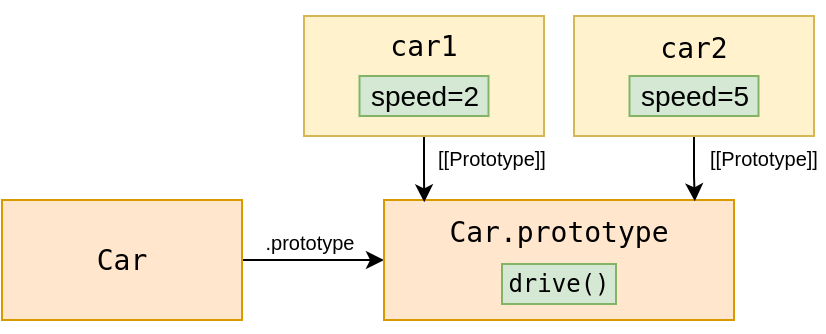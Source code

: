 <mxfile version="17.2.5" type="device"><diagram id="jGNeRFMZA5kTDjP2Fext" name="Page-1"><mxGraphModel dx="1077" dy="365" grid="0" gridSize="10" guides="1" tooltips="1" connect="1" arrows="1" fold="1" page="0" pageScale="1" pageWidth="470" pageHeight="400" math="0" shadow="0"><root><mxCell id="0"/><mxCell id="1" parent="0"/><mxCell id="JHYcT0d8X0gsW7_6wAJY-8" style="edgeStyle=orthogonalEdgeStyle;rounded=0;orthogonalLoop=1;jettySize=auto;html=1;fontSize=14;" edge="1" parent="1" source="JHYcT0d8X0gsW7_6wAJY-1" target="JHYcT0d8X0gsW7_6wAJY-2"><mxGeometry relative="1" as="geometry"/></mxCell><mxCell id="JHYcT0d8X0gsW7_6wAJY-1" value="&lt;pre style=&quot;font-size: 14px&quot;&gt;Car&lt;/pre&gt;" style="rounded=0;whiteSpace=wrap;html=1;fillColor=#ffe6cc;strokeColor=#d79b00;" vertex="1" parent="1"><mxGeometry x="-22" y="361" width="120" height="60" as="geometry"/></mxCell><mxCell id="JHYcT0d8X0gsW7_6wAJY-2" value="&lt;pre style=&quot;font-size: 14px&quot;&gt;Car.prototype&lt;/pre&gt;&lt;div&gt;&lt;br&gt;&lt;/div&gt;&lt;div style=&quot;font-size: 1px&quot;&gt;&lt;br&gt;&lt;/div&gt;&lt;div style=&quot;font-size: 1px&quot;&gt;&lt;br&gt;&lt;/div&gt;&lt;div style=&quot;font-size: 1px&quot;&gt;&lt;br&gt;&lt;/div&gt;&lt;div style=&quot;font-size: 1px&quot;&gt;&lt;br&gt;&lt;/div&gt;&lt;div style=&quot;font-size: 1px&quot;&gt;&lt;br&gt;&lt;/div&gt;&lt;div style=&quot;font-size: 1px&quot;&gt;&lt;br&gt;&lt;/div&gt;&lt;div style=&quot;font-size: 1px&quot;&gt;&lt;br&gt;&lt;/div&gt;&lt;div style=&quot;font-size: 1px&quot;&gt;&lt;br&gt;&lt;/div&gt;&lt;div style=&quot;font-size: 1px&quot;&gt;&lt;br&gt;&lt;/div&gt;&lt;div style=&quot;font-size: 1px&quot;&gt;&lt;br&gt;&lt;/div&gt;&lt;div style=&quot;font-size: 1px&quot;&gt;&lt;br&gt;&lt;/div&gt;" style="rounded=0;whiteSpace=wrap;html=1;fillColor=#ffe6cc;strokeColor=#d79b00;" vertex="1" parent="1"><mxGeometry x="169" y="361" width="175" height="60" as="geometry"/></mxCell><mxCell id="JHYcT0d8X0gsW7_6wAJY-6" style="edgeStyle=orthogonalEdgeStyle;rounded=0;orthogonalLoop=1;jettySize=auto;html=1;entryX=0.115;entryY=0.019;entryDx=0;entryDy=0;entryPerimeter=0;fontSize=14;" edge="1" parent="1" source="JHYcT0d8X0gsW7_6wAJY-3" target="JHYcT0d8X0gsW7_6wAJY-2"><mxGeometry relative="1" as="geometry"/></mxCell><mxCell id="JHYcT0d8X0gsW7_6wAJY-3" value="&lt;pre style=&quot;font-size: 14px&quot;&gt;&lt;font style=&quot;font-size: 14px&quot;&gt;car1&lt;/font&gt;&lt;/pre&gt;&lt;div style=&quot;font-size: 14px&quot;&gt;&lt;font style=&quot;font-size: 14px&quot;&gt;&lt;br&gt;&lt;/font&gt;&lt;/div&gt;&lt;div&gt;&lt;br&gt;&lt;/div&gt;" style="rounded=0;whiteSpace=wrap;html=1;fillColor=#fff2cc;strokeColor=#d6b656;" vertex="1" parent="1"><mxGeometry x="129" y="269" width="120" height="60" as="geometry"/></mxCell><mxCell id="JHYcT0d8X0gsW7_6wAJY-7" style="edgeStyle=orthogonalEdgeStyle;rounded=0;orthogonalLoop=1;jettySize=auto;html=1;entryX=0.888;entryY=0.011;entryDx=0;entryDy=0;entryPerimeter=0;fontSize=14;" edge="1" parent="1" source="JHYcT0d8X0gsW7_6wAJY-4" target="JHYcT0d8X0gsW7_6wAJY-2"><mxGeometry relative="1" as="geometry"/></mxCell><mxCell id="JHYcT0d8X0gsW7_6wAJY-4" value="&lt;pre style=&quot;font-size: 14px&quot;&gt;car2&lt;/pre&gt;&lt;div&gt;&lt;br&gt;&lt;/div&gt;&lt;div&gt;&lt;br&gt;&lt;/div&gt;" style="rounded=0;whiteSpace=wrap;html=1;fillColor=#fff2cc;strokeColor=#d6b656;" vertex="1" parent="1"><mxGeometry x="264" y="269" width="120" height="60" as="geometry"/></mxCell><mxCell id="JHYcT0d8X0gsW7_6wAJY-9" value="&lt;pre style=&quot;font-size: 12px&quot;&gt;&lt;font style=&quot;font-size: 12px&quot;&gt;drive()&lt;/font&gt;&lt;/pre&gt;" style="rounded=0;whiteSpace=wrap;html=1;fontSize=14;fillColor=#d5e8d4;strokeColor=#82b366;" vertex="1" parent="1"><mxGeometry x="228" y="393" width="57" height="20" as="geometry"/></mxCell><mxCell id="JHYcT0d8X0gsW7_6wAJY-10" value="speed=2" style="rounded=0;whiteSpace=wrap;html=1;fontSize=14;fillColor=#d5e8d4;strokeColor=#82b366;" vertex="1" parent="1"><mxGeometry x="156.75" y="299" width="64.5" height="20" as="geometry"/></mxCell><mxCell id="JHYcT0d8X0gsW7_6wAJY-12" value="speed=5" style="rounded=0;whiteSpace=wrap;html=1;fontSize=14;fillColor=#d5e8d4;strokeColor=#82b366;" vertex="1" parent="1"><mxGeometry x="291.75" y="299" width="64.5" height="20" as="geometry"/></mxCell><mxCell id="JHYcT0d8X0gsW7_6wAJY-14" value="&lt;font style=&quot;font-size: 10px&quot;&gt;[[Prototype]]&lt;/font&gt;" style="text;html=1;strokeColor=none;fillColor=none;align=center;verticalAlign=middle;whiteSpace=wrap;rounded=0;fontSize=1;" vertex="1" parent="1"><mxGeometry x="329" y="325" width="60" height="30" as="geometry"/></mxCell><mxCell id="JHYcT0d8X0gsW7_6wAJY-15" value="&lt;font style=&quot;font-size: 10px&quot;&gt;[[Prototype]]&lt;/font&gt;" style="text;html=1;strokeColor=none;fillColor=none;align=center;verticalAlign=middle;whiteSpace=wrap;rounded=0;fontSize=1;" vertex="1" parent="1"><mxGeometry x="193" y="325" width="60" height="30" as="geometry"/></mxCell><mxCell id="JHYcT0d8X0gsW7_6wAJY-16" value="&lt;font style=&quot;font-size: 10px&quot;&gt;.prototype&lt;br&gt;&lt;/font&gt;" style="text;html=1;strokeColor=none;fillColor=none;align=center;verticalAlign=middle;whiteSpace=wrap;rounded=0;fontSize=1;" vertex="1" parent="1"><mxGeometry x="102" y="367" width="60" height="30" as="geometry"/></mxCell></root></mxGraphModel></diagram></mxfile>